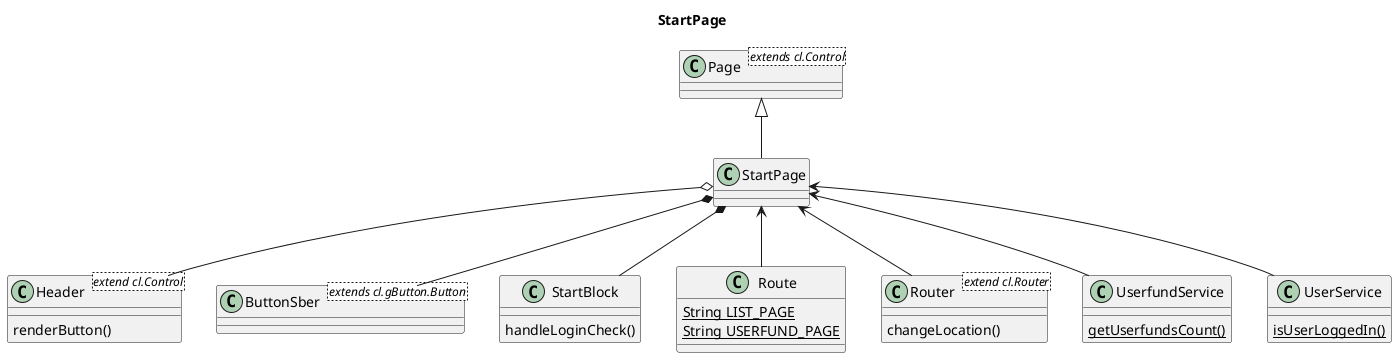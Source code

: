 @startuml

title StartPage

Page <|-- StartPage
StartPage o-- Header
StartPage *-- ButtonSber
StartPage *-- StartBlock

StartPage <-- Route
StartPage <-- Router
StartPage <-- UserfundService
StartPage <-- UserService


class Header <extend cl.Control> {
    renderButton()
}

class ButtonSber <extends cl.gButton.Button> {
}

class StartBlock {
    handleLoginCheck()
}

class UserfundService {
    {static} getUserfundsCount()
}

class UserService {
    {static} isUserLoggedIn()
}

class Route {
    {static} String LIST_PAGE
    {static} String USERFUND_PAGE
}

class Router <extend cl.Router> {
    changeLocation()
}


class Page <extends cl.Control>

@enduml
